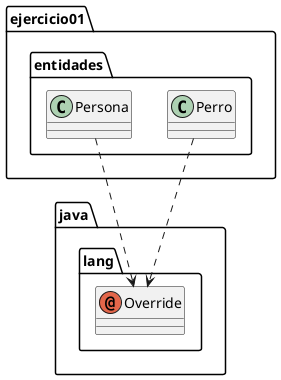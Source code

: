 @startuml
annotation java.lang.Override
class ejercicio01.entidades.Perro
class ejercicio01.entidades.Persona
ejercicio01.entidades.Perro ..> java.lang.Override
ejercicio01.entidades.Persona ..> java.lang.Override
@enduml